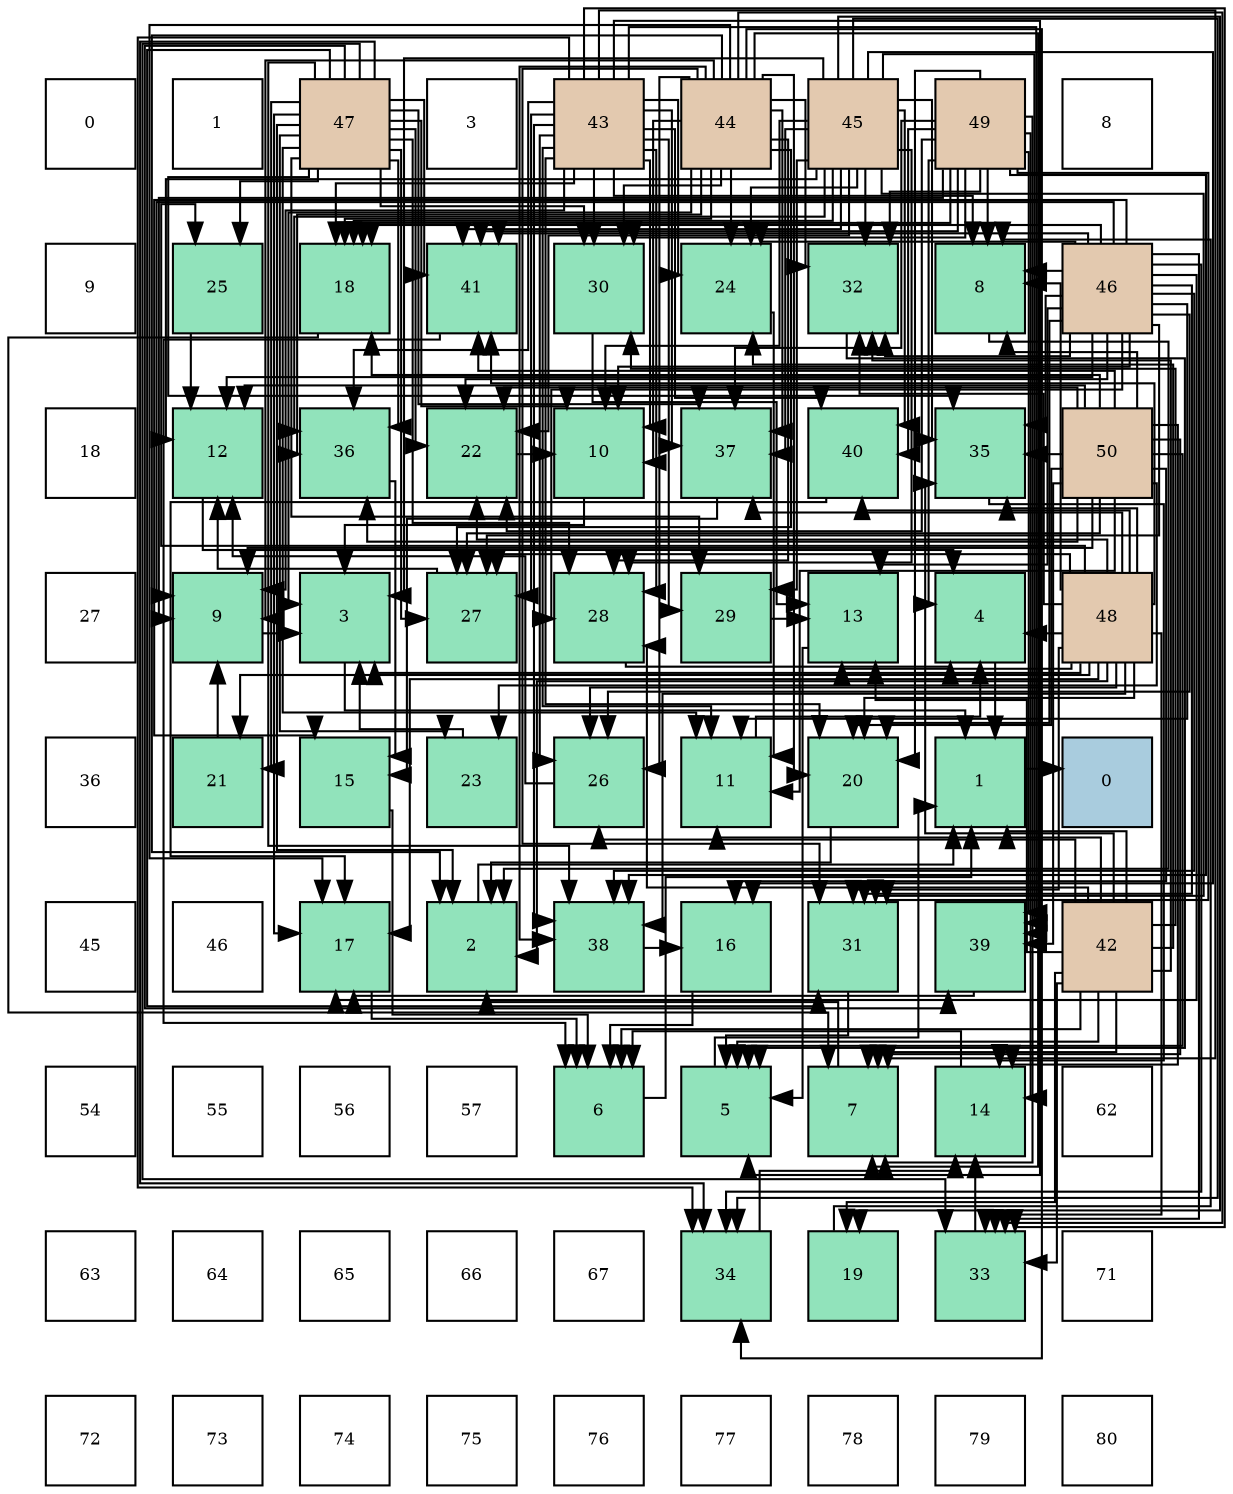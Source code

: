 digraph layout{
 rankdir=TB;
 splines=ortho;
 node [style=filled shape=square fixedsize=true width=0.6];
0[label="0", fontsize=8, fillcolor="#ffffff"];
1[label="1", fontsize=8, fillcolor="#ffffff"];
2[label="47", fontsize=8, fillcolor="#e3c9af"];
3[label="3", fontsize=8, fillcolor="#ffffff"];
4[label="43", fontsize=8, fillcolor="#e3c9af"];
5[label="44", fontsize=8, fillcolor="#e3c9af"];
6[label="45", fontsize=8, fillcolor="#e3c9af"];
7[label="49", fontsize=8, fillcolor="#e3c9af"];
8[label="8", fontsize=8, fillcolor="#ffffff"];
9[label="9", fontsize=8, fillcolor="#ffffff"];
10[label="25", fontsize=8, fillcolor="#91e3bb"];
11[label="18", fontsize=8, fillcolor="#91e3bb"];
12[label="41", fontsize=8, fillcolor="#91e3bb"];
13[label="30", fontsize=8, fillcolor="#91e3bb"];
14[label="24", fontsize=8, fillcolor="#91e3bb"];
15[label="32", fontsize=8, fillcolor="#91e3bb"];
16[label="8", fontsize=8, fillcolor="#91e3bb"];
17[label="46", fontsize=8, fillcolor="#e3c9af"];
18[label="18", fontsize=8, fillcolor="#ffffff"];
19[label="12", fontsize=8, fillcolor="#91e3bb"];
20[label="36", fontsize=8, fillcolor="#91e3bb"];
21[label="22", fontsize=8, fillcolor="#91e3bb"];
22[label="10", fontsize=8, fillcolor="#91e3bb"];
23[label="37", fontsize=8, fillcolor="#91e3bb"];
24[label="40", fontsize=8, fillcolor="#91e3bb"];
25[label="35", fontsize=8, fillcolor="#91e3bb"];
26[label="50", fontsize=8, fillcolor="#e3c9af"];
27[label="27", fontsize=8, fillcolor="#ffffff"];
28[label="9", fontsize=8, fillcolor="#91e3bb"];
29[label="3", fontsize=8, fillcolor="#91e3bb"];
30[label="27", fontsize=8, fillcolor="#91e3bb"];
31[label="28", fontsize=8, fillcolor="#91e3bb"];
32[label="29", fontsize=8, fillcolor="#91e3bb"];
33[label="13", fontsize=8, fillcolor="#91e3bb"];
34[label="4", fontsize=8, fillcolor="#91e3bb"];
35[label="48", fontsize=8, fillcolor="#e3c9af"];
36[label="36", fontsize=8, fillcolor="#ffffff"];
37[label="21", fontsize=8, fillcolor="#91e3bb"];
38[label="15", fontsize=8, fillcolor="#91e3bb"];
39[label="23", fontsize=8, fillcolor="#91e3bb"];
40[label="26", fontsize=8, fillcolor="#91e3bb"];
41[label="11", fontsize=8, fillcolor="#91e3bb"];
42[label="20", fontsize=8, fillcolor="#91e3bb"];
43[label="1", fontsize=8, fillcolor="#91e3bb"];
44[label="0", fontsize=8, fillcolor="#a9ccde"];
45[label="45", fontsize=8, fillcolor="#ffffff"];
46[label="46", fontsize=8, fillcolor="#ffffff"];
47[label="17", fontsize=8, fillcolor="#91e3bb"];
48[label="2", fontsize=8, fillcolor="#91e3bb"];
49[label="38", fontsize=8, fillcolor="#91e3bb"];
50[label="16", fontsize=8, fillcolor="#91e3bb"];
51[label="31", fontsize=8, fillcolor="#91e3bb"];
52[label="39", fontsize=8, fillcolor="#91e3bb"];
53[label="42", fontsize=8, fillcolor="#e3c9af"];
54[label="54", fontsize=8, fillcolor="#ffffff"];
55[label="55", fontsize=8, fillcolor="#ffffff"];
56[label="56", fontsize=8, fillcolor="#ffffff"];
57[label="57", fontsize=8, fillcolor="#ffffff"];
58[label="6", fontsize=8, fillcolor="#91e3bb"];
59[label="5", fontsize=8, fillcolor="#91e3bb"];
60[label="7", fontsize=8, fillcolor="#91e3bb"];
61[label="14", fontsize=8, fillcolor="#91e3bb"];
62[label="62", fontsize=8, fillcolor="#ffffff"];
63[label="63", fontsize=8, fillcolor="#ffffff"];
64[label="64", fontsize=8, fillcolor="#ffffff"];
65[label="65", fontsize=8, fillcolor="#ffffff"];
66[label="66", fontsize=8, fillcolor="#ffffff"];
67[label="67", fontsize=8, fillcolor="#ffffff"];
68[label="34", fontsize=8, fillcolor="#91e3bb"];
69[label="19", fontsize=8, fillcolor="#91e3bb"];
70[label="33", fontsize=8, fillcolor="#91e3bb"];
71[label="71", fontsize=8, fillcolor="#ffffff"];
72[label="72", fontsize=8, fillcolor="#ffffff"];
73[label="73", fontsize=8, fillcolor="#ffffff"];
74[label="74", fontsize=8, fillcolor="#ffffff"];
75[label="75", fontsize=8, fillcolor="#ffffff"];
76[label="76", fontsize=8, fillcolor="#ffffff"];
77[label="77", fontsize=8, fillcolor="#ffffff"];
78[label="78", fontsize=8, fillcolor="#ffffff"];
79[label="79", fontsize=8, fillcolor="#ffffff"];
80[label="80", fontsize=8, fillcolor="#ffffff"];
edge [constraint=false, style=vis];43 -> 44;
48 -> 43;
29 -> 43;
34 -> 43;
59 -> 43;
58 -> 43;
60 -> 48;
16 -> 48;
28 -> 29;
22 -> 29;
41 -> 34;
19 -> 34;
33 -> 59;
61 -> 58;
38 -> 58;
50 -> 58;
47 -> 58;
11 -> 60;
69 -> 16;
42 -> 48;
37 -> 28;
21 -> 22;
39 -> 29;
14 -> 41;
10 -> 19;
40 -> 19;
30 -> 19;
31 -> 34;
32 -> 33;
13 -> 33;
51 -> 59;
15 -> 59;
70 -> 61;
68 -> 61;
25 -> 61;
20 -> 38;
23 -> 38;
49 -> 50;
52 -> 47;
24 -> 47;
12 -> 58;
53 -> 43;
53 -> 59;
53 -> 58;
53 -> 60;
53 -> 41;
53 -> 33;
53 -> 69;
53 -> 14;
53 -> 40;
53 -> 31;
53 -> 13;
53 -> 15;
53 -> 70;
53 -> 25;
4 -> 59;
4 -> 60;
4 -> 16;
4 -> 28;
4 -> 22;
4 -> 41;
4 -> 11;
4 -> 42;
4 -> 14;
4 -> 40;
4 -> 30;
4 -> 31;
4 -> 32;
4 -> 13;
4 -> 70;
4 -> 68;
4 -> 20;
4 -> 23;
4 -> 49;
4 -> 52;
4 -> 24;
5 -> 48;
5 -> 29;
5 -> 60;
5 -> 28;
5 -> 22;
5 -> 47;
5 -> 11;
5 -> 42;
5 -> 14;
5 -> 40;
5 -> 30;
5 -> 31;
5 -> 13;
5 -> 51;
5 -> 15;
5 -> 70;
5 -> 68;
5 -> 20;
5 -> 23;
5 -> 49;
6 -> 29;
6 -> 22;
6 -> 19;
6 -> 50;
6 -> 11;
6 -> 69;
6 -> 21;
6 -> 14;
6 -> 31;
6 -> 32;
6 -> 51;
6 -> 15;
6 -> 68;
6 -> 25;
6 -> 20;
6 -> 23;
6 -> 52;
6 -> 24;
6 -> 12;
17 -> 16;
17 -> 28;
17 -> 22;
17 -> 41;
17 -> 19;
17 -> 33;
17 -> 38;
17 -> 47;
17 -> 11;
17 -> 42;
17 -> 21;
17 -> 14;
17 -> 40;
17 -> 30;
17 -> 31;
17 -> 51;
17 -> 15;
17 -> 70;
17 -> 68;
17 -> 25;
17 -> 49;
17 -> 12;
2 -> 48;
2 -> 22;
2 -> 41;
2 -> 47;
2 -> 37;
2 -> 21;
2 -> 39;
2 -> 10;
2 -> 30;
2 -> 31;
2 -> 32;
2 -> 13;
2 -> 51;
2 -> 70;
2 -> 68;
2 -> 25;
2 -> 20;
2 -> 23;
2 -> 49;
2 -> 52;
2 -> 12;
35 -> 48;
35 -> 29;
35 -> 34;
35 -> 16;
35 -> 33;
35 -> 47;
35 -> 42;
35 -> 37;
35 -> 21;
35 -> 10;
35 -> 40;
35 -> 30;
35 -> 51;
35 -> 15;
35 -> 70;
35 -> 25;
35 -> 23;
35 -> 49;
35 -> 24;
35 -> 12;
7 -> 34;
7 -> 60;
7 -> 16;
7 -> 28;
7 -> 61;
7 -> 11;
7 -> 42;
7 -> 21;
7 -> 13;
7 -> 51;
7 -> 15;
7 -> 23;
7 -> 49;
7 -> 52;
7 -> 24;
7 -> 12;
26 -> 59;
26 -> 60;
26 -> 16;
26 -> 28;
26 -> 41;
26 -> 19;
26 -> 61;
26 -> 50;
26 -> 11;
26 -> 42;
26 -> 21;
26 -> 39;
26 -> 30;
26 -> 25;
26 -> 20;
26 -> 52;
26 -> 12;
edge [constraint=true, style=invis];
0 -> 9 -> 18 -> 27 -> 36 -> 45 -> 54 -> 63 -> 72;
1 -> 10 -> 19 -> 28 -> 37 -> 46 -> 55 -> 64 -> 73;
2 -> 11 -> 20 -> 29 -> 38 -> 47 -> 56 -> 65 -> 74;
3 -> 12 -> 21 -> 30 -> 39 -> 48 -> 57 -> 66 -> 75;
4 -> 13 -> 22 -> 31 -> 40 -> 49 -> 58 -> 67 -> 76;
5 -> 14 -> 23 -> 32 -> 41 -> 50 -> 59 -> 68 -> 77;
6 -> 15 -> 24 -> 33 -> 42 -> 51 -> 60 -> 69 -> 78;
7 -> 16 -> 25 -> 34 -> 43 -> 52 -> 61 -> 70 -> 79;
8 -> 17 -> 26 -> 35 -> 44 -> 53 -> 62 -> 71 -> 80;
rank = same {0 -> 1 -> 2 -> 3 -> 4 -> 5 -> 6 -> 7 -> 8};
rank = same {9 -> 10 -> 11 -> 12 -> 13 -> 14 -> 15 -> 16 -> 17};
rank = same {18 -> 19 -> 20 -> 21 -> 22 -> 23 -> 24 -> 25 -> 26};
rank = same {27 -> 28 -> 29 -> 30 -> 31 -> 32 -> 33 -> 34 -> 35};
rank = same {36 -> 37 -> 38 -> 39 -> 40 -> 41 -> 42 -> 43 -> 44};
rank = same {45 -> 46 -> 47 -> 48 -> 49 -> 50 -> 51 -> 52 -> 53};
rank = same {54 -> 55 -> 56 -> 57 -> 58 -> 59 -> 60 -> 61 -> 62};
rank = same {63 -> 64 -> 65 -> 66 -> 67 -> 68 -> 69 -> 70 -> 71};
rank = same {72 -> 73 -> 74 -> 75 -> 76 -> 77 -> 78 -> 79 -> 80};
}